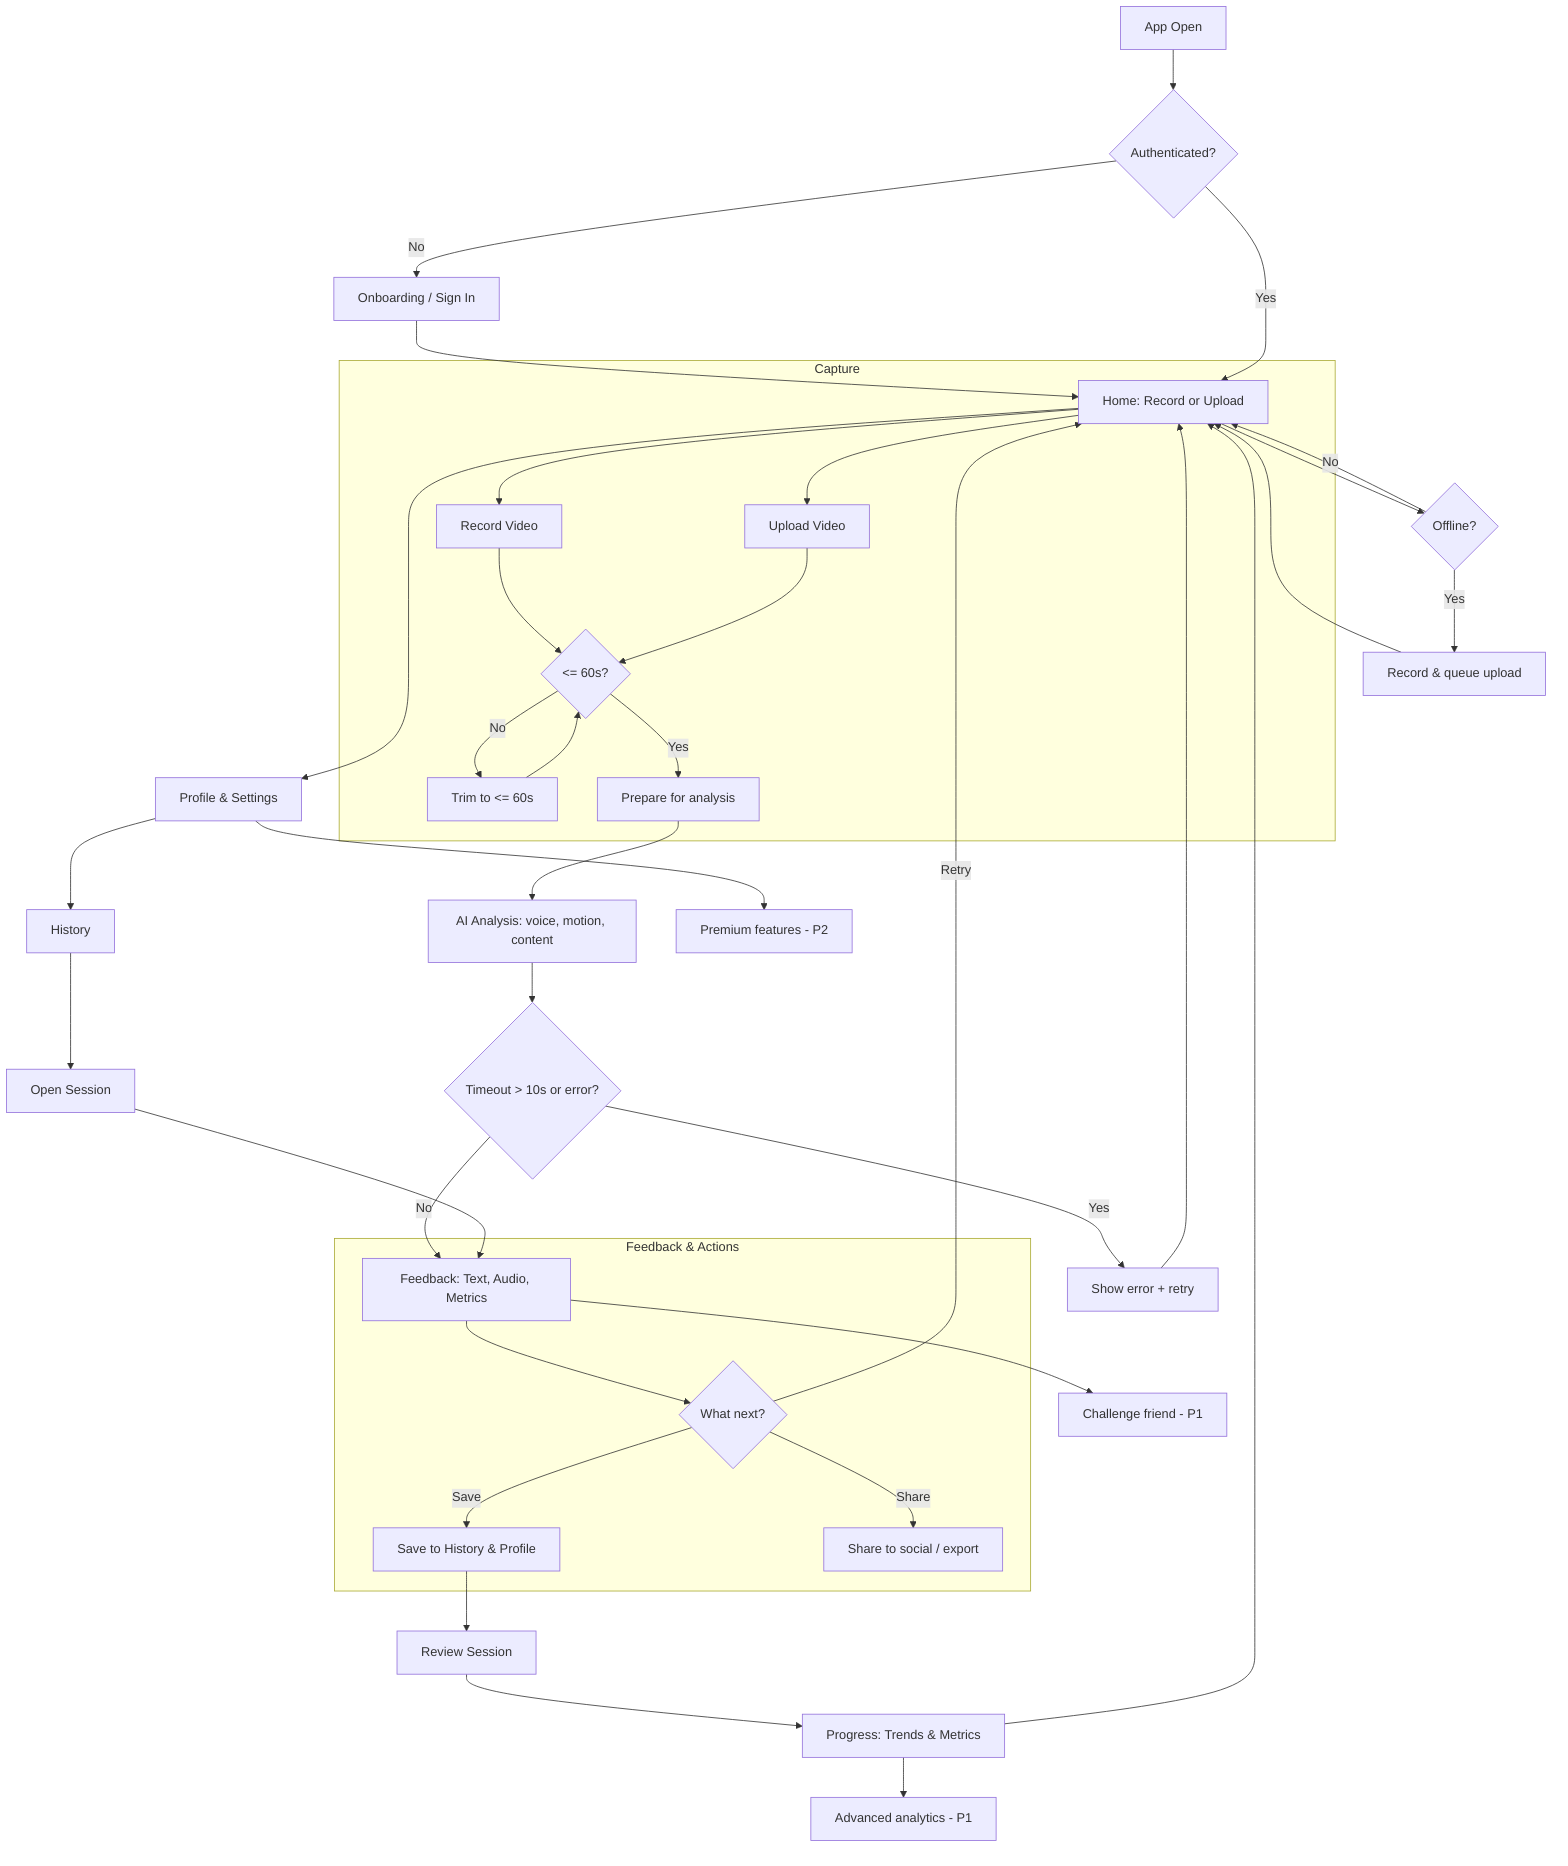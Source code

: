 flowchart TD
  A[App Open] --> B{Authenticated?}
  B -- No --> C[Onboarding / Sign In]
  C --> D[Home: Record or Upload]
  B -- Yes --> D[Home: Record or Upload]

  subgraph Capture
    D --> E[Record Video]
    D --> F[Upload Video]
    E --> G{<= 60s?}
    F --> G
    G -- No --> H[Trim to <= 60s]
    H --> G
    G -- Yes --> I[Prepare for analysis]
  end

  I --> J[AI Analysis: voice, motion, content]
  J --> K{Timeout > 10s or error?}
  K -- Yes --> L[Show error + retry]
  L --> D
  K -- No --> M[Feedback: Text, Audio, Metrics]

  subgraph Feedback_Actions [Feedback & Actions]
    M --> N{What next?}
    N -- Save --> O[Save to History & Profile]
    N -- Share --> P[Share to social / export]
    N -- Retry --> D
  end

  O --> Q[Review Session]
  Q --> R[Progress: Trends & Metrics]
  R --> D

  D --> S[Profile & Settings]
  S --> T[History]
  T --> U[Open Session]
  U --> M

  %% Optional offline capture
  D --> V{Offline?}
  V -- Yes --> W[Record & queue upload]
  W --> D
  V -- No --> D

  %% P1 / P2 scope markers
  M --> X[Challenge friend - P1]
  R --> Y[Advanced analytics - P1]
  S --> Z[Premium features - P2]